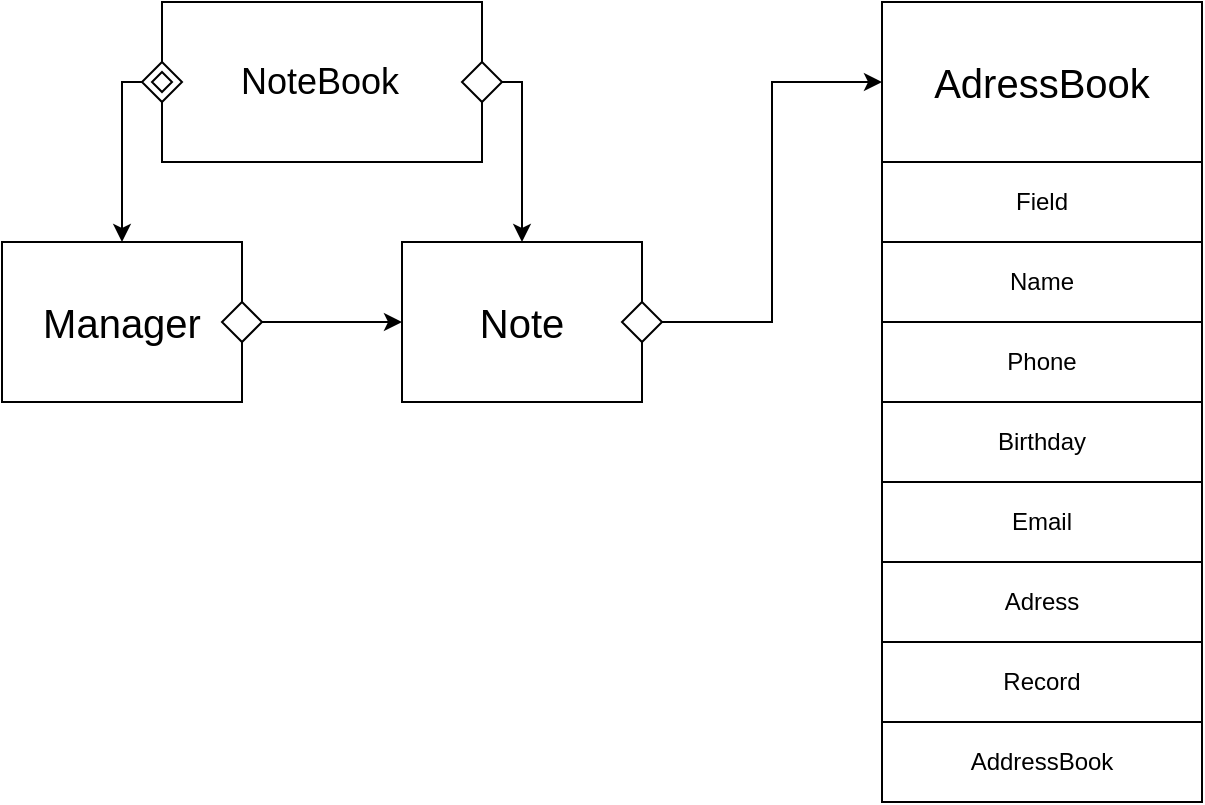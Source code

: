 <mxfile version="22.0.0" type="github">
  <diagram name="Сторінка-1" id="N5anoUCvMwIIgRqLpx5O">
    <mxGraphModel dx="794" dy="456" grid="1" gridSize="10" guides="1" tooltips="1" connect="1" arrows="1" fold="1" page="1" pageScale="1" pageWidth="827" pageHeight="1169" math="0" shadow="0">
      <root>
        <mxCell id="0" />
        <mxCell id="1" parent="0" />
        <mxCell id="hTuQLWD8r4-gyUtugg6Z-85" value="" style="group" vertex="1" connectable="0" parent="1">
          <mxGeometry x="120" y="40" width="600" height="400" as="geometry" />
        </mxCell>
        <mxCell id="hTuQLWD8r4-gyUtugg6Z-13" value="" style="rounded=0;whiteSpace=wrap;html=1;" vertex="1" parent="hTuQLWD8r4-gyUtugg6Z-85">
          <mxGeometry x="80" width="160" height="80" as="geometry" />
        </mxCell>
        <mxCell id="hTuQLWD8r4-gyUtugg6Z-14" value="NoteBook" style="text;html=1;strokeColor=none;fillColor=none;align=center;verticalAlign=middle;whiteSpace=wrap;rounded=0;fontSize=18;" vertex="1" parent="hTuQLWD8r4-gyUtugg6Z-85">
          <mxGeometry x="129" y="25" width="60" height="30" as="geometry" />
        </mxCell>
        <mxCell id="hTuQLWD8r4-gyUtugg6Z-17" value="" style="rounded=0;whiteSpace=wrap;html=1;" vertex="1" parent="hTuQLWD8r4-gyUtugg6Z-85">
          <mxGeometry x="200" y="120" width="120" height="80" as="geometry" />
        </mxCell>
        <mxCell id="hTuQLWD8r4-gyUtugg6Z-18" value="" style="group;fontSize=20;" vertex="1" connectable="0" parent="hTuQLWD8r4-gyUtugg6Z-85">
          <mxGeometry y="120" width="130" height="80" as="geometry" />
        </mxCell>
        <mxCell id="hTuQLWD8r4-gyUtugg6Z-15" value="" style="rounded=0;whiteSpace=wrap;html=1;" vertex="1" parent="hTuQLWD8r4-gyUtugg6Z-18">
          <mxGeometry width="120" height="80" as="geometry" />
        </mxCell>
        <mxCell id="hTuQLWD8r4-gyUtugg6Z-16" value="Manager" style="text;html=1;strokeColor=none;fillColor=none;align=center;verticalAlign=middle;whiteSpace=wrap;rounded=0;fontSize=20;" vertex="1" parent="hTuQLWD8r4-gyUtugg6Z-18">
          <mxGeometry x="30" y="25" width="60" height="30" as="geometry" />
        </mxCell>
        <mxCell id="hTuQLWD8r4-gyUtugg6Z-24" value="" style="rhombus;whiteSpace=wrap;html=1;" vertex="1" parent="hTuQLWD8r4-gyUtugg6Z-18">
          <mxGeometry x="110" y="30" width="20" height="20" as="geometry" />
        </mxCell>
        <mxCell id="hTuQLWD8r4-gyUtugg6Z-23" value="Note" style="text;html=1;strokeColor=none;fillColor=none;align=center;verticalAlign=middle;whiteSpace=wrap;rounded=0;fontSize=20;" vertex="1" parent="hTuQLWD8r4-gyUtugg6Z-85">
          <mxGeometry x="230" y="145" width="60" height="30" as="geometry" />
        </mxCell>
        <mxCell id="hTuQLWD8r4-gyUtugg6Z-26" style="edgeStyle=orthogonalEdgeStyle;rounded=0;orthogonalLoop=1;jettySize=auto;html=1;entryX=0;entryY=0.5;entryDx=0;entryDy=0;" edge="1" parent="hTuQLWD8r4-gyUtugg6Z-85" source="hTuQLWD8r4-gyUtugg6Z-24" target="hTuQLWD8r4-gyUtugg6Z-17">
          <mxGeometry relative="1" as="geometry" />
        </mxCell>
        <mxCell id="hTuQLWD8r4-gyUtugg6Z-29" style="edgeStyle=orthogonalEdgeStyle;rounded=0;orthogonalLoop=1;jettySize=auto;html=1;entryX=0.5;entryY=0;entryDx=0;entryDy=0;" edge="1" parent="hTuQLWD8r4-gyUtugg6Z-85" source="hTuQLWD8r4-gyUtugg6Z-27" target="hTuQLWD8r4-gyUtugg6Z-15">
          <mxGeometry relative="1" as="geometry">
            <Array as="points">
              <mxPoint x="60" y="40" />
            </Array>
          </mxGeometry>
        </mxCell>
        <mxCell id="hTuQLWD8r4-gyUtugg6Z-27" value="" style="rhombus;whiteSpace=wrap;html=1;" vertex="1" parent="hTuQLWD8r4-gyUtugg6Z-85">
          <mxGeometry x="70" y="30" width="20" height="20" as="geometry" />
        </mxCell>
        <mxCell id="hTuQLWD8r4-gyUtugg6Z-28" value="" style="rhombus;whiteSpace=wrap;html=1;" vertex="1" parent="hTuQLWD8r4-gyUtugg6Z-85">
          <mxGeometry x="75" y="35" width="10" height="10" as="geometry" />
        </mxCell>
        <mxCell id="hTuQLWD8r4-gyUtugg6Z-31" style="edgeStyle=orthogonalEdgeStyle;rounded=0;orthogonalLoop=1;jettySize=auto;html=1;entryX=0.5;entryY=0;entryDx=0;entryDy=0;" edge="1" parent="hTuQLWD8r4-gyUtugg6Z-85" source="hTuQLWD8r4-gyUtugg6Z-30" target="hTuQLWD8r4-gyUtugg6Z-17">
          <mxGeometry relative="1" as="geometry">
            <Array as="points">
              <mxPoint x="260" y="40" />
            </Array>
          </mxGeometry>
        </mxCell>
        <mxCell id="hTuQLWD8r4-gyUtugg6Z-30" value="" style="rhombus;whiteSpace=wrap;html=1;" vertex="1" parent="hTuQLWD8r4-gyUtugg6Z-85">
          <mxGeometry x="230" y="30" width="20" height="20" as="geometry" />
        </mxCell>
        <mxCell id="hTuQLWD8r4-gyUtugg6Z-34" value="" style="group" vertex="1" connectable="0" parent="hTuQLWD8r4-gyUtugg6Z-85">
          <mxGeometry x="440" width="160" height="160" as="geometry" />
        </mxCell>
        <mxCell id="hTuQLWD8r4-gyUtugg6Z-32" value="" style="rounded=0;whiteSpace=wrap;html=1;" vertex="1" parent="hTuQLWD8r4-gyUtugg6Z-34">
          <mxGeometry width="160" height="80" as="geometry" />
        </mxCell>
        <mxCell id="hTuQLWD8r4-gyUtugg6Z-33" value="AdressBook" style="text;html=1;strokeColor=none;fillColor=none;align=center;verticalAlign=middle;whiteSpace=wrap;rounded=0;fontSize=20;" vertex="1" parent="hTuQLWD8r4-gyUtugg6Z-34">
          <mxGeometry x="50" y="25" width="60" height="30" as="geometry" />
        </mxCell>
        <mxCell id="hTuQLWD8r4-gyUtugg6Z-35" value="" style="rounded=0;whiteSpace=wrap;html=1;" vertex="1" parent="hTuQLWD8r4-gyUtugg6Z-34">
          <mxGeometry y="80" width="160" height="40" as="geometry" />
        </mxCell>
        <mxCell id="hTuQLWD8r4-gyUtugg6Z-36" value="" style="rounded=0;whiteSpace=wrap;html=1;" vertex="1" parent="hTuQLWD8r4-gyUtugg6Z-34">
          <mxGeometry y="120" width="160" height="40" as="geometry" />
        </mxCell>
        <mxCell id="hTuQLWD8r4-gyUtugg6Z-38" value="Field" style="text;html=1;strokeColor=none;fillColor=none;align=center;verticalAlign=middle;whiteSpace=wrap;rounded=0;" vertex="1" parent="hTuQLWD8r4-gyUtugg6Z-34">
          <mxGeometry x="50" y="85" width="60" height="30" as="geometry" />
        </mxCell>
        <mxCell id="hTuQLWD8r4-gyUtugg6Z-39" value="Name" style="text;html=1;strokeColor=none;fillColor=none;align=center;verticalAlign=middle;whiteSpace=wrap;rounded=0;" vertex="1" parent="hTuQLWD8r4-gyUtugg6Z-34">
          <mxGeometry x="50" y="125" width="60" height="30" as="geometry" />
        </mxCell>
        <mxCell id="hTuQLWD8r4-gyUtugg6Z-37" value="" style="rounded=0;whiteSpace=wrap;html=1;" vertex="1" parent="hTuQLWD8r4-gyUtugg6Z-85">
          <mxGeometry x="440" y="160" width="160" height="40" as="geometry" />
        </mxCell>
        <mxCell id="hTuQLWD8r4-gyUtugg6Z-40" value="Phone" style="text;html=1;strokeColor=none;fillColor=none;align=center;verticalAlign=middle;whiteSpace=wrap;rounded=0;" vertex="1" parent="hTuQLWD8r4-gyUtugg6Z-85">
          <mxGeometry x="490" y="165" width="60" height="30" as="geometry" />
        </mxCell>
        <mxCell id="hTuQLWD8r4-gyUtugg6Z-42" value="" style="rounded=0;whiteSpace=wrap;html=1;" vertex="1" parent="hTuQLWD8r4-gyUtugg6Z-85">
          <mxGeometry x="440" y="200" width="160" height="40" as="geometry" />
        </mxCell>
        <mxCell id="hTuQLWD8r4-gyUtugg6Z-43" value="" style="rounded=0;whiteSpace=wrap;html=1;" vertex="1" parent="hTuQLWD8r4-gyUtugg6Z-85">
          <mxGeometry x="440" y="240" width="160" height="40" as="geometry" />
        </mxCell>
        <mxCell id="hTuQLWD8r4-gyUtugg6Z-44" value="Birthday" style="text;html=1;strokeColor=none;fillColor=none;align=center;verticalAlign=middle;whiteSpace=wrap;rounded=0;" vertex="1" parent="hTuQLWD8r4-gyUtugg6Z-85">
          <mxGeometry x="490" y="205" width="60" height="30" as="geometry" />
        </mxCell>
        <mxCell id="hTuQLWD8r4-gyUtugg6Z-45" value="Email" style="text;html=1;strokeColor=none;fillColor=none;align=center;verticalAlign=middle;whiteSpace=wrap;rounded=0;" vertex="1" parent="hTuQLWD8r4-gyUtugg6Z-85">
          <mxGeometry x="490" y="245" width="60" height="30" as="geometry" />
        </mxCell>
        <mxCell id="hTuQLWD8r4-gyUtugg6Z-48" value="" style="group" vertex="1" connectable="0" parent="hTuQLWD8r4-gyUtugg6Z-85">
          <mxGeometry x="440" y="280" width="160" height="40" as="geometry" />
        </mxCell>
        <mxCell id="hTuQLWD8r4-gyUtugg6Z-46" value="" style="rounded=0;whiteSpace=wrap;html=1;" vertex="1" parent="hTuQLWD8r4-gyUtugg6Z-48">
          <mxGeometry width="160" height="40" as="geometry" />
        </mxCell>
        <mxCell id="hTuQLWD8r4-gyUtugg6Z-47" value="Adress" style="text;html=1;strokeColor=none;fillColor=none;align=center;verticalAlign=middle;whiteSpace=wrap;rounded=0;" vertex="1" parent="hTuQLWD8r4-gyUtugg6Z-48">
          <mxGeometry x="50" y="5" width="60" height="30" as="geometry" />
        </mxCell>
        <mxCell id="hTuQLWD8r4-gyUtugg6Z-79" value="" style="rounded=0;whiteSpace=wrap;html=1;" vertex="1" parent="hTuQLWD8r4-gyUtugg6Z-85">
          <mxGeometry x="440" y="320" width="160" height="40" as="geometry" />
        </mxCell>
        <mxCell id="hTuQLWD8r4-gyUtugg6Z-80" value="Record" style="text;html=1;strokeColor=none;fillColor=none;align=center;verticalAlign=middle;whiteSpace=wrap;rounded=0;" vertex="1" parent="hTuQLWD8r4-gyUtugg6Z-85">
          <mxGeometry x="490" y="325" width="60" height="30" as="geometry" />
        </mxCell>
        <mxCell id="hTuQLWD8r4-gyUtugg6Z-81" value="" style="rounded=0;whiteSpace=wrap;html=1;" vertex="1" parent="hTuQLWD8r4-gyUtugg6Z-85">
          <mxGeometry x="440" y="360" width="160" height="40" as="geometry" />
        </mxCell>
        <mxCell id="hTuQLWD8r4-gyUtugg6Z-82" value="AddressBook" style="text;html=1;strokeColor=none;fillColor=none;align=center;verticalAlign=middle;whiteSpace=wrap;rounded=0;" vertex="1" parent="hTuQLWD8r4-gyUtugg6Z-85">
          <mxGeometry x="490" y="365" width="60" height="30" as="geometry" />
        </mxCell>
        <mxCell id="hTuQLWD8r4-gyUtugg6Z-84" style="edgeStyle=orthogonalEdgeStyle;rounded=0;orthogonalLoop=1;jettySize=auto;html=1;entryX=0;entryY=0.5;entryDx=0;entryDy=0;" edge="1" parent="hTuQLWD8r4-gyUtugg6Z-85" source="hTuQLWD8r4-gyUtugg6Z-83" target="hTuQLWD8r4-gyUtugg6Z-32">
          <mxGeometry relative="1" as="geometry" />
        </mxCell>
        <mxCell id="hTuQLWD8r4-gyUtugg6Z-83" value="" style="rhombus;whiteSpace=wrap;html=1;" vertex="1" parent="hTuQLWD8r4-gyUtugg6Z-85">
          <mxGeometry x="310" y="150" width="20" height="20" as="geometry" />
        </mxCell>
      </root>
    </mxGraphModel>
  </diagram>
</mxfile>
